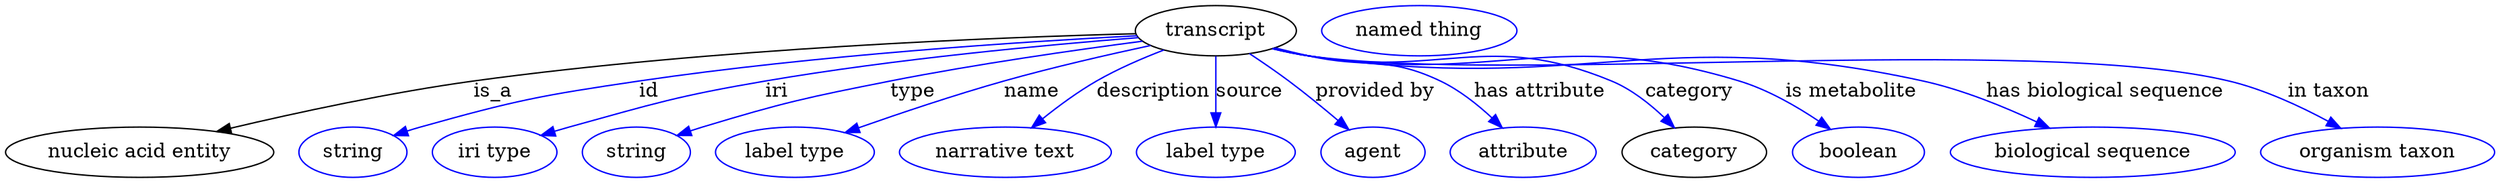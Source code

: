 digraph {
	graph [bb="0,0,1770.7,123"];
	node [label="\N"];
	transcript	[height=0.5,
		label=transcript,
		pos="862.54,105",
		width=1.5887];
	"nucleic acid entity"	[height=0.5,
		pos="95.542,18",
		width=2.6539];
	transcript -> "nucleic acid entity"	[label=is_a,
		lp="347.54,61.5",
		pos="e,150.46,32.839 805.52,102.86 708.27,100.33 504.28,92.464 333.54,69 274.38,60.87 207.94,46.461 160.33,35.193"];
	id	[color=blue,
		height=0.5,
		label=string,
		pos="247.54,18",
		width=1.0652];
	transcript -> id	[color=blue,
		label=id,
		lp="458.54,61.5",
		pos="e,276.54,29.96 806.45,101.42 727.09,97.276 577.64,87.634 451.54,69 381.44,58.64 363.76,55.205 295.54,36 292.44,35.126 289.24,34.155 \
286.04,33.133",
		style=solid];
	iri	[color=blue,
		height=0.5,
		label="iri type",
		pos="348.54,18",
		width=1.2277];
	transcript -> iri	[color=blue,
		label=iri,
		lp="549.54,61.5",
		pos="e,381.84,29.896 807.44,100.09 743.27,95.052 634.21,84.989 541.54,69 478.97,58.205 463.75,52.878 402.54,36 398.97,35.015 395.27,33.951 \
391.58,32.852",
		style=solid];
	type	[color=blue,
		height=0.5,
		label=string,
		pos="449.54,18",
		width=1.0652];
	transcript -> type	[color=blue,
		label=type,
		lp="646.54,61.5",
		pos="e,478.46,30.003 810.24,97.505 763.07,91.315 691.88,81.152 630.54,69 570.38,57.079 555.24,53.789 496.54,36 493.78,35.162 490.94,34.255 \
488.09,33.311",
		style=solid];
	name	[color=blue,
		height=0.5,
		label="label type",
		pos="562.54,18",
		width=1.5707];
	transcript -> name	[color=blue,
		label=name,
		lp="731.54,61.5",
		pos="e,598.37,32.101 815.99,94.419 785.98,87.948 746.24,78.818 711.54,69 676.4,59.054 637.26,45.838 607.92,35.491",
		style=solid];
	description	[color=blue,
		height=0.5,
		label="narrative text",
		pos="712.54,18",
		width=2.0943];
	transcript -> description	[color=blue,
		label=description,
		lp="818.04,61.5",
		pos="e,731.22,35.515 825.55,91.229 810.26,85.326 792.61,77.691 777.54,69 764.14,61.273 750.41,51.1 739.04,41.949",
		style=solid];
	source	[color=blue,
		height=0.5,
		label="label type",
		pos="862.54,18",
		width=1.5707];
	transcript -> source	[color=blue,
		label=source,
		lp="886.54,61.5",
		pos="e,862.54,36.175 862.54,86.799 862.54,75.163 862.54,59.548 862.54,46.237",
		style=solid];
	"provided by"	[color=blue,
		height=0.5,
		label=agent,
		pos="974.54,18",
		width=1.0291];
	transcript -> "provided by"	[color=blue,
		label="provided by",
		lp="976.04,61.5",
		pos="e,957.33,34.142 886.45,88.646 895.41,82.705 905.58,75.726 914.54,69 926.38,60.117 939.04,49.717 949.66,40.71",
		style=solid];
	"has attribute"	[color=blue,
		height=0.5,
		label=attribute,
		pos="1081.5,18",
		width=1.4443];
	transcript -> "has attribute"	[color=blue,
		label="has attribute",
		lp="1093.5,61.5",
		pos="e,1066.6,35.499 904.7,92.721 912.6,90.726 920.81,88.735 928.54,87 970.05,77.69 984.17,87.353 1022.5,69 1036.1,62.537 1049,52.212 \
1059.3,42.617",
		style=solid];
	category	[height=0.5,
		pos="1202.5,18",
		width=1.4263];
	transcript -> category	[color=blue,
		label=category,
		lp="1200,61.5",
		pos="e,1188.6,35.569 903.5,92.306 911.74,90.279 920.37,88.382 928.54,87 1023.5,70.928 1055.7,106.27 1144.5,69 1158.4,63.179 1171.4,52.735 \
1181.5,42.892",
		style=solid];
	"is metabolite"	[color=blue,
		height=0.5,
		label=boolean,
		pos="1318.5,18",
		width=1.2999];
	transcript -> "is metabolite"	[color=blue,
		label="is metabolite",
		lp="1314.5,61.5",
		pos="e,1299.1,34.495 903.12,92.234 911.47,90.186 920.24,88.3 928.54,87 1063.6,65.855 1105,109.44 1235.5,69 1255.3,62.884 1275.2,51.119 \
1290.6,40.537",
		style=solid];
	"has biological sequence"	[color=blue,
		height=0.5,
		label="biological sequence",
		pos="1484.5,18",
		width=2.8164];
	transcript -> "has biological sequence"	[color=blue,
		label="has biological sequence",
		lp="1494,61.5",
		pos="e,1454.2,35.303 903.11,92.121 911.45,90.082 920.23,88.227 928.54,87 1120.8,58.599 1175.8,111.32 1365.5,69 1393.1,62.853 1422.4,50.644 \
1445,39.83",
		style=solid];
	"in taxon"	[color=blue,
		height=0.5,
		label="organism taxon",
		pos="1687.5,18",
		width=2.3109];
	transcript -> "in taxon"	[color=blue,
		label="in taxon",
		lp="1652.5,61.5",
		pos="e,1661.5,35.189 902.74,92.118 911.19,90.051 920.11,88.187 928.54,87 1072.5,66.74 1441.2,102.99 1582.5,69 1607.1,63.091 1632.8,51.007 \
1652.6,40.198",
		style=solid];
	"named thing_category"	[color=blue,
		height=0.5,
		label="named thing",
		pos="1007.5,105",
		width=1.9318];
}
